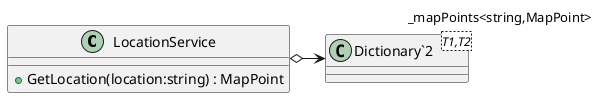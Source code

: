 @startuml
class LocationService {
    + GetLocation(location:string) : MapPoint
}
class "Dictionary`2"<T1,T2> {
}
LocationService o-> "_mapPoints<string,MapPoint>" "Dictionary`2"
@enduml
